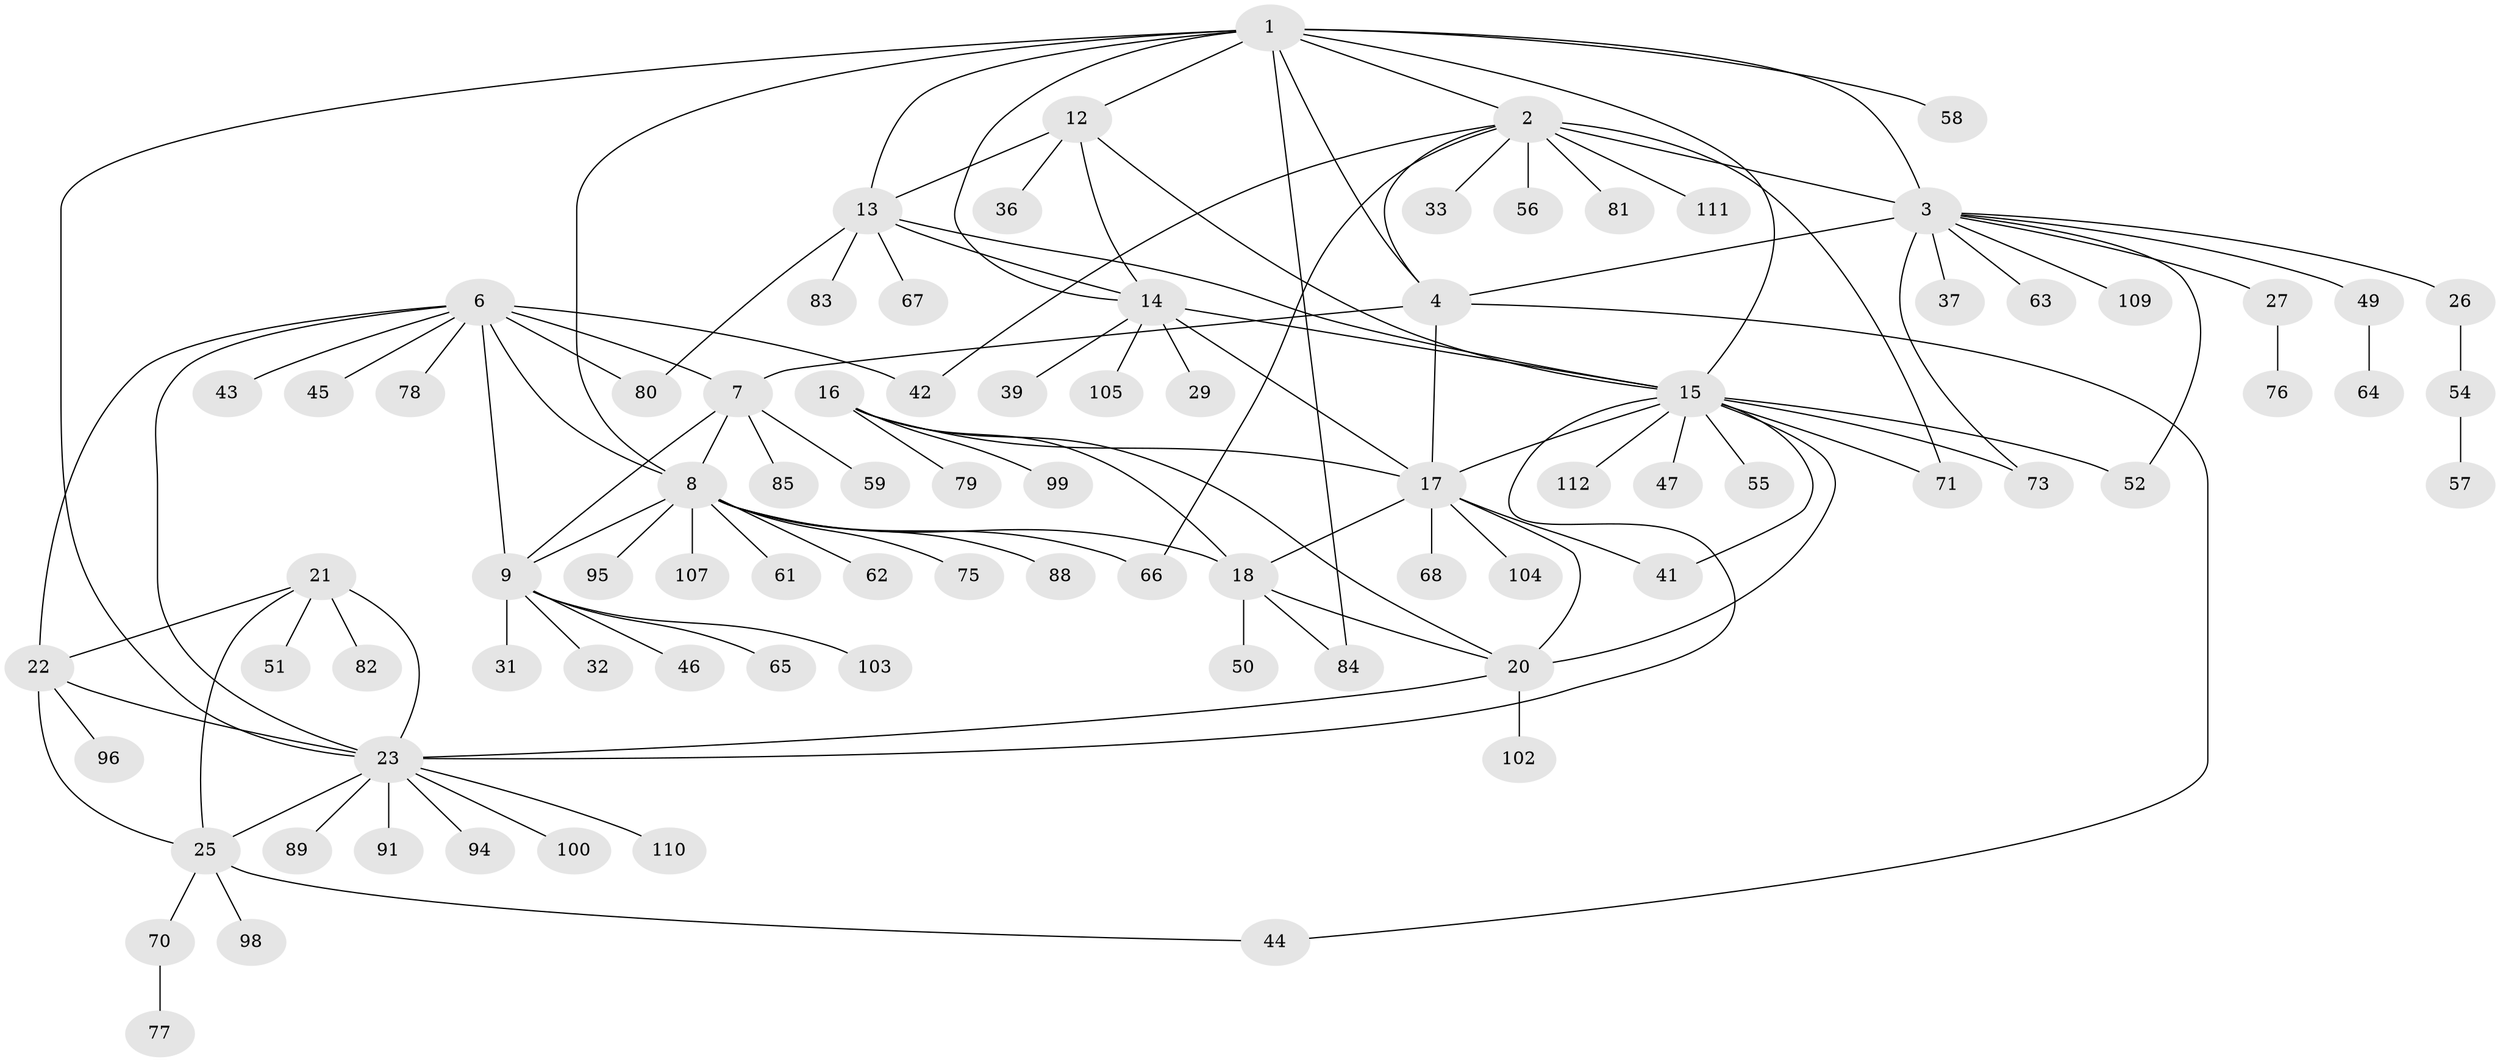 // original degree distribution, {6: 0.05357142857142857, 12: 0.008928571428571428, 7: 0.044642857142857144, 10: 0.026785714285714284, 9: 0.017857142857142856, 5: 0.017857142857142856, 11: 0.008928571428571428, 8: 0.03571428571428571, 14: 0.008928571428571428, 2: 0.20535714285714285, 1: 0.5357142857142857, 4: 0.017857142857142856, 3: 0.017857142857142856}
// Generated by graph-tools (version 1.1) at 2025/11/02/27/25 16:11:35]
// undirected, 86 vertices, 121 edges
graph export_dot {
graph [start="1"]
  node [color=gray90,style=filled];
  1 [super="+11"];
  2 [super="+53"];
  3 [super="+5"];
  4;
  6 [super="+40"];
  7 [super="+10"];
  8 [super="+48"];
  9 [super="+60"];
  12 [super="+93"];
  13 [super="+34"];
  14 [super="+97"];
  15 [super="+72"];
  16;
  17 [super="+19"];
  18 [super="+30"];
  20 [super="+28"];
  21 [super="+38"];
  22;
  23 [super="+24"];
  25 [super="+69"];
  26 [super="+35"];
  27;
  29;
  31;
  32 [super="+108"];
  33;
  36;
  37;
  39 [super="+101"];
  41;
  42;
  43;
  44;
  45;
  46;
  47;
  49;
  50;
  51;
  52 [super="+106"];
  54 [super="+74"];
  55;
  56;
  57;
  58;
  59;
  61;
  62;
  63;
  64;
  65;
  66;
  67;
  68 [super="+90"];
  70;
  71 [super="+92"];
  73;
  75;
  76;
  77 [super="+87"];
  78 [super="+86"];
  79;
  80;
  81;
  82;
  83;
  84;
  85;
  88;
  89;
  91;
  94;
  95;
  96;
  98;
  99;
  100;
  102;
  103;
  104;
  105;
  107;
  109;
  110;
  111;
  112;
  1 -- 2;
  1 -- 3 [weight=2];
  1 -- 4;
  1 -- 23;
  1 -- 8;
  1 -- 12;
  1 -- 13;
  1 -- 14;
  1 -- 15;
  1 -- 84;
  1 -- 58;
  2 -- 3 [weight=2];
  2 -- 4;
  2 -- 33;
  2 -- 42;
  2 -- 56;
  2 -- 66;
  2 -- 71;
  2 -- 81;
  2 -- 111;
  3 -- 4 [weight=2];
  3 -- 52;
  3 -- 63;
  3 -- 37;
  3 -- 73;
  3 -- 109;
  3 -- 49;
  3 -- 26;
  3 -- 27;
  4 -- 44;
  4 -- 17;
  4 -- 7;
  6 -- 7 [weight=2];
  6 -- 8;
  6 -- 9;
  6 -- 43;
  6 -- 45;
  6 -- 78;
  6 -- 23;
  6 -- 80;
  6 -- 42;
  6 -- 22;
  7 -- 8 [weight=2];
  7 -- 9 [weight=2];
  7 -- 59;
  7 -- 85;
  8 -- 9;
  8 -- 18;
  8 -- 62;
  8 -- 66;
  8 -- 75;
  8 -- 107;
  8 -- 88;
  8 -- 61;
  8 -- 95;
  9 -- 31;
  9 -- 32;
  9 -- 46;
  9 -- 65;
  9 -- 103;
  12 -- 13;
  12 -- 14;
  12 -- 15;
  12 -- 36;
  13 -- 14;
  13 -- 15;
  13 -- 67;
  13 -- 80;
  13 -- 83;
  14 -- 15;
  14 -- 29;
  14 -- 39;
  14 -- 105;
  14 -- 17;
  15 -- 23;
  15 -- 41;
  15 -- 47;
  15 -- 52;
  15 -- 55;
  15 -- 73;
  15 -- 112;
  15 -- 17;
  15 -- 71;
  15 -- 20;
  16 -- 17 [weight=2];
  16 -- 18;
  16 -- 20;
  16 -- 79;
  16 -- 99;
  17 -- 18 [weight=2];
  17 -- 20 [weight=2];
  17 -- 68;
  17 -- 104;
  17 -- 41;
  18 -- 20;
  18 -- 84;
  18 -- 50;
  20 -- 102;
  20 -- 23;
  21 -- 22;
  21 -- 23 [weight=2];
  21 -- 25;
  21 -- 51;
  21 -- 82;
  22 -- 23 [weight=2];
  22 -- 25;
  22 -- 96;
  23 -- 25 [weight=2];
  23 -- 89;
  23 -- 91;
  23 -- 94;
  23 -- 100;
  23 -- 110;
  25 -- 44;
  25 -- 70;
  25 -- 98;
  26 -- 54;
  27 -- 76;
  49 -- 64;
  54 -- 57;
  70 -- 77;
}
